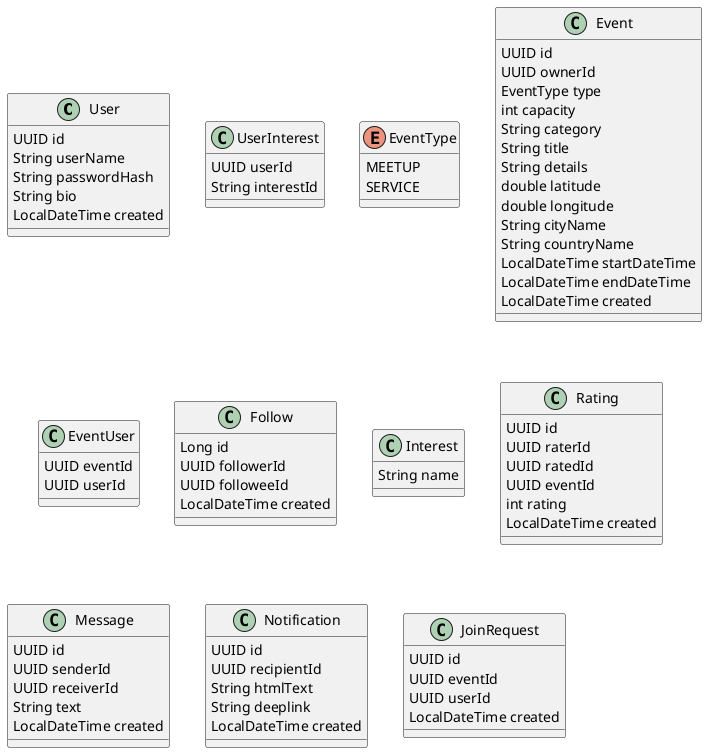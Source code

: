 @startuml Class
class User {
    UUID id
    String userName
    String passwordHash
    String bio
    LocalDateTime created
}

class UserInterest {
    UUID userId
    String interestId
}

enum EventType {
    MEETUP
    SERVICE
}

class Event {
    UUID id
    UUID ownerId
    EventType type
    int capacity
    String category
    String title
    String details
    double latitude
    double longitude
    String cityName
    String countryName
    LocalDateTime startDateTime
    LocalDateTime endDateTime
    LocalDateTime created
}

class EventUser {
    UUID eventId
    UUID userId
}

class Follow {
    Long id
    UUID followerId
    UUID followeeId
    LocalDateTime created
}

class Interest {
    String name
}

class Rating {
    UUID id
    UUID raterId
    UUID ratedId
    UUID eventId
    int rating
    LocalDateTime created
}

class Message {
    UUID id
    UUID senderId
    UUID receiverId
    String text
    LocalDateTime created
}

class Notification {
    UUID id
    UUID recipientId
    String htmlText
    String deeplink
    LocalDateTime created
}

class JoinRequest {
    UUID id
    UUID eventId
    UUID userId
    LocalDateTime created
}

@enduml
